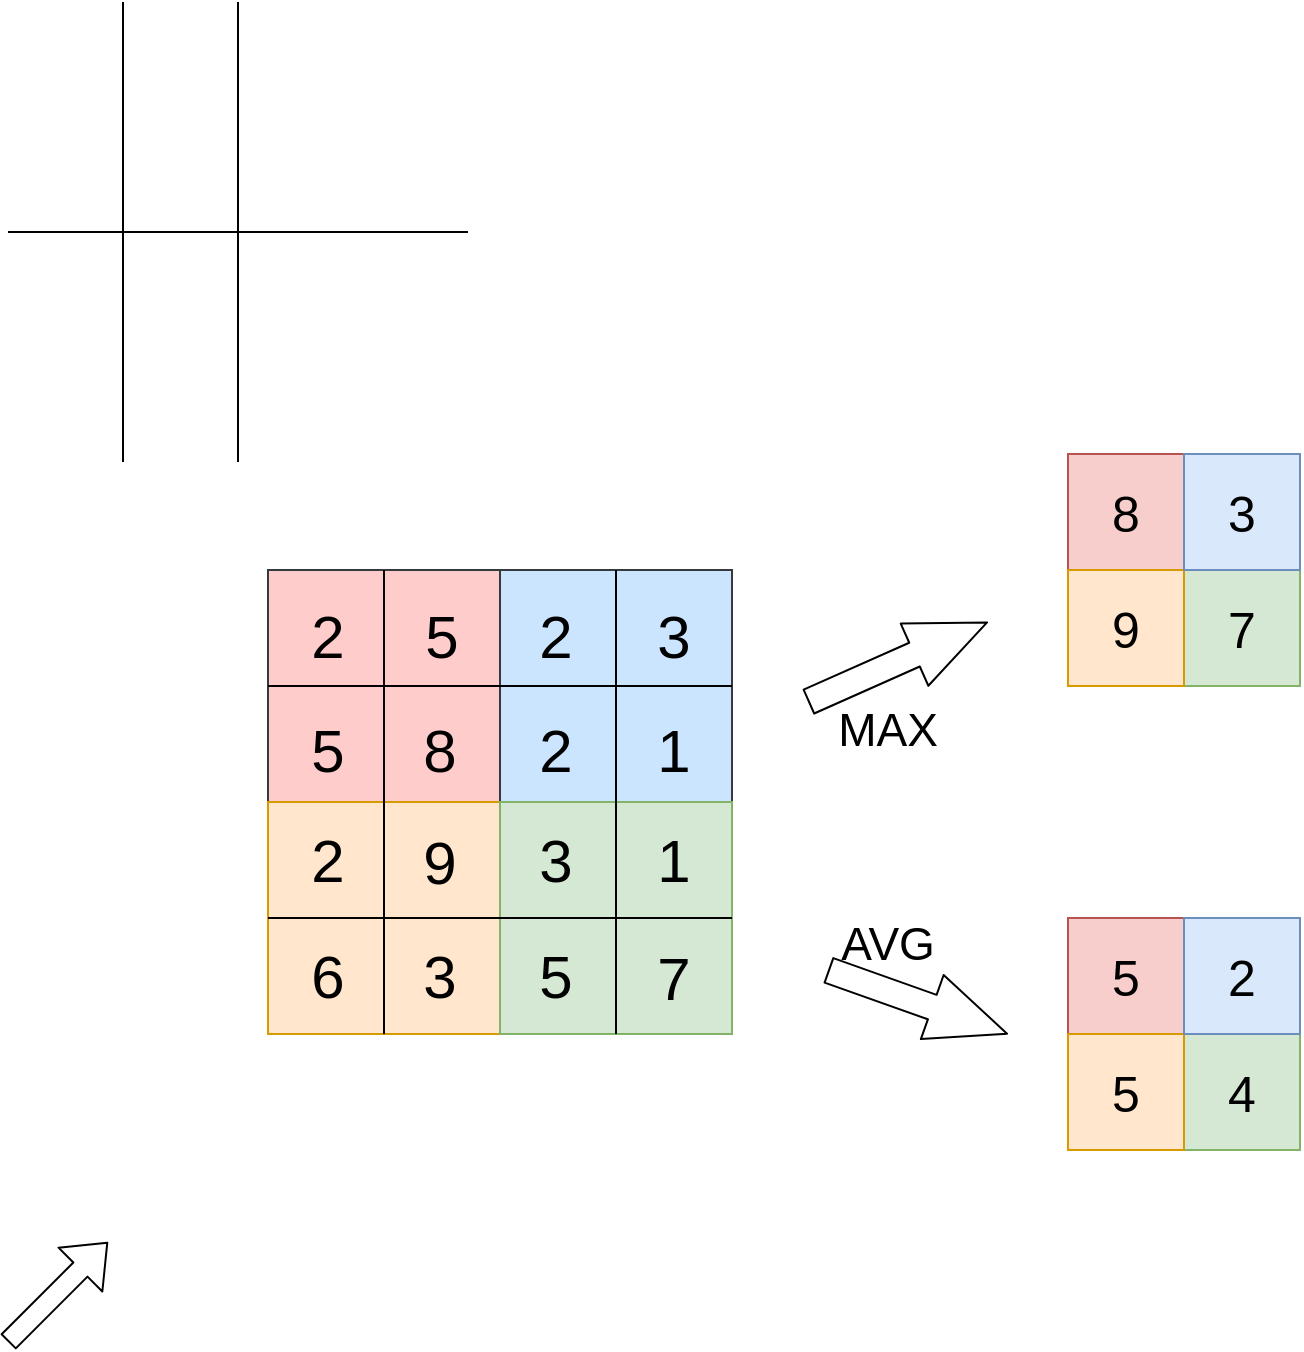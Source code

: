 <mxfile version="12.1.2" type="github" pages="1">
  <diagram id="QEVr7wvfZW63wJ_uZL5w" name="Page-1">
    <mxGraphModel dx="2031" dy="1089" grid="1" gridSize="10" guides="1" tooltips="1" connect="1" arrows="1" fold="1" page="1" pageScale="1" pageWidth="827" pageHeight="1169" math="0" shadow="0">
      <root>
        <mxCell id="0"/>
        <mxCell id="1" parent="0"/>
        <mxCell id="JqxxNo1I9hSQXzHo5P-l-2" value="" style="endArrow=none;html=1;exitX=0;exitY=0.5;exitDx=0;exitDy=0;entryX=1;entryY=0.5;entryDx=0;entryDy=0;" parent="1" edge="1">
          <mxGeometry width="50" height="50" relative="1" as="geometry">
            <mxPoint x="150" y="335" as="sourcePoint"/>
            <mxPoint x="380" y="335" as="targetPoint"/>
          </mxGeometry>
        </mxCell>
        <mxCell id="JqxxNo1I9hSQXzHo5P-l-3" value="" style="endArrow=none;html=1;exitX=0.5;exitY=0;exitDx=0;exitDy=0;entryX=0.5;entryY=1;entryDx=0;entryDy=0;" parent="1" edge="1">
          <mxGeometry width="50" height="50" relative="1" as="geometry">
            <mxPoint x="265" y="220" as="sourcePoint"/>
            <mxPoint x="265" y="450" as="targetPoint"/>
          </mxGeometry>
        </mxCell>
        <mxCell id="JqxxNo1I9hSQXzHo5P-l-4" value="" style="endArrow=none;html=1;entryX=0.25;entryY=1;entryDx=0;entryDy=0;exitX=0.25;exitY=0;exitDx=0;exitDy=0;" parent="1" edge="1">
          <mxGeometry width="50" height="50" relative="1" as="geometry">
            <mxPoint x="207.5" y="220" as="sourcePoint"/>
            <mxPoint x="207.5" y="450" as="targetPoint"/>
          </mxGeometry>
        </mxCell>
        <mxCell id="JqxxNo1I9hSQXzHo5P-l-5" value="" style="whiteSpace=wrap;html=1;aspect=fixed;fillColor=#ffcccc;strokeColor=#36393d;" parent="1" vertex="1">
          <mxGeometry x="280" y="504" width="116" height="116" as="geometry"/>
        </mxCell>
        <mxCell id="JqxxNo1I9hSQXzHo5P-l-6" value="" style="whiteSpace=wrap;html=1;aspect=fixed;fillColor=#cce5ff;strokeColor=#36393d;" parent="1" vertex="1">
          <mxGeometry x="396" y="504" width="116" height="116" as="geometry"/>
        </mxCell>
        <mxCell id="JqxxNo1I9hSQXzHo5P-l-7" value="" style="whiteSpace=wrap;html=1;aspect=fixed;fillColor=#ffe6cc;strokeColor=#d79b00;" parent="1" vertex="1">
          <mxGeometry x="280" y="620" width="116" height="116" as="geometry"/>
        </mxCell>
        <mxCell id="JqxxNo1I9hSQXzHo5P-l-8" value="" style="whiteSpace=wrap;html=1;aspect=fixed;fillColor=#d5e8d4;strokeColor=#82b366;" parent="1" vertex="1">
          <mxGeometry x="396" y="620" width="116" height="116" as="geometry"/>
        </mxCell>
        <mxCell id="JqxxNo1I9hSQXzHo5P-l-10" value="" style="endArrow=none;html=1;entryX=0;entryY=0.5;entryDx=0;entryDy=0;exitX=1;exitY=0.5;exitDx=0;exitDy=0;" parent="1" source="JqxxNo1I9hSQXzHo5P-l-6" target="JqxxNo1I9hSQXzHo5P-l-5" edge="1">
          <mxGeometry width="50" height="50" relative="1" as="geometry">
            <mxPoint x="110" y="691" as="sourcePoint"/>
            <mxPoint x="218" y="640" as="targetPoint"/>
          </mxGeometry>
        </mxCell>
        <mxCell id="JqxxNo1I9hSQXzHo5P-l-11" value="" style="endArrow=none;html=1;entryX=0;entryY=0.5;entryDx=0;entryDy=0;exitX=1;exitY=0.5;exitDx=0;exitDy=0;" parent="1" source="JqxxNo1I9hSQXzHo5P-l-8" target="JqxxNo1I9hSQXzHo5P-l-7" edge="1">
          <mxGeometry width="50" height="50" relative="1" as="geometry">
            <mxPoint x="140" y="780" as="sourcePoint"/>
            <mxPoint x="220" y="700" as="targetPoint"/>
          </mxGeometry>
        </mxCell>
        <mxCell id="JqxxNo1I9hSQXzHo5P-l-12" value="" style="endArrow=none;html=1;entryX=0.5;entryY=0;entryDx=0;entryDy=0;exitX=0.5;exitY=1;exitDx=0;exitDy=0;" parent="1" source="JqxxNo1I9hSQXzHo5P-l-7" target="JqxxNo1I9hSQXzHo5P-l-5" edge="1">
          <mxGeometry width="50" height="50" relative="1" as="geometry">
            <mxPoint x="70" y="780" as="sourcePoint"/>
            <mxPoint x="120" y="730" as="targetPoint"/>
          </mxGeometry>
        </mxCell>
        <mxCell id="JqxxNo1I9hSQXzHo5P-l-13" value="" style="endArrow=none;html=1;entryX=0.5;entryY=0;entryDx=0;entryDy=0;exitX=0.5;exitY=1;exitDx=0;exitDy=0;" parent="1" source="JqxxNo1I9hSQXzHo5P-l-8" target="JqxxNo1I9hSQXzHo5P-l-6" edge="1">
          <mxGeometry width="50" height="50" relative="1" as="geometry">
            <mxPoint x="160" y="880" as="sourcePoint"/>
            <mxPoint x="210" y="830" as="targetPoint"/>
          </mxGeometry>
        </mxCell>
        <mxCell id="JqxxNo1I9hSQXzHo5P-l-16" value="8" style="whiteSpace=wrap;html=1;aspect=fixed;fillColor=#f8cecc;strokeColor=#b85450;fontSize=25;" parent="1" vertex="1">
          <mxGeometry x="680" y="446" width="58" height="58" as="geometry"/>
        </mxCell>
        <mxCell id="JqxxNo1I9hSQXzHo5P-l-17" value="7" style="whiteSpace=wrap;html=1;aspect=fixed;fillColor=#d5e8d4;strokeColor=#82b366;fontSize=25;" parent="1" vertex="1">
          <mxGeometry x="738" y="504" width="58" height="58" as="geometry"/>
        </mxCell>
        <mxCell id="JqxxNo1I9hSQXzHo5P-l-18" value="9" style="whiteSpace=wrap;html=1;aspect=fixed;fillColor=#ffe6cc;strokeColor=#d79b00;fontSize=25;" parent="1" vertex="1">
          <mxGeometry x="680" y="504" width="58" height="58" as="geometry"/>
        </mxCell>
        <mxCell id="JqxxNo1I9hSQXzHo5P-l-19" value="3" style="whiteSpace=wrap;html=1;aspect=fixed;fillColor=#dae8fc;strokeColor=#6c8ebf;fontSize=25;" parent="1" vertex="1">
          <mxGeometry x="738" y="446" width="58" height="58" as="geometry"/>
        </mxCell>
        <mxCell id="JqxxNo1I9hSQXzHo5P-l-20" value="&lt;font style=&quot;font-size: 30px&quot;&gt;2&lt;/font&gt;" style="text;html=1;strokeColor=none;fillColor=none;align=center;verticalAlign=middle;whiteSpace=wrap;rounded=0;" parent="1" vertex="1">
          <mxGeometry x="290" y="520" width="40" height="34" as="geometry"/>
        </mxCell>
        <mxCell id="JqxxNo1I9hSQXzHo5P-l-23" value="&lt;font style=&quot;font-size: 30px&quot;&gt;5&lt;/font&gt;" style="text;html=1;strokeColor=none;fillColor=none;align=center;verticalAlign=middle;whiteSpace=wrap;rounded=0;" parent="1" vertex="1">
          <mxGeometry x="347" y="520" width="40" height="34" as="geometry"/>
        </mxCell>
        <mxCell id="JqxxNo1I9hSQXzHo5P-l-24" value="&lt;font style=&quot;font-size: 30px&quot;&gt;2&lt;/font&gt;" style="text;html=1;strokeColor=none;fillColor=none;align=center;verticalAlign=middle;whiteSpace=wrap;rounded=0;" parent="1" vertex="1">
          <mxGeometry x="404" y="520" width="40" height="34" as="geometry"/>
        </mxCell>
        <mxCell id="JqxxNo1I9hSQXzHo5P-l-25" value="&lt;font style=&quot;font-size: 30px&quot;&gt;3&lt;/font&gt;" style="text;html=1;strokeColor=none;fillColor=none;align=center;verticalAlign=middle;whiteSpace=wrap;rounded=0;" parent="1" vertex="1">
          <mxGeometry x="463" y="520" width="40" height="34" as="geometry"/>
        </mxCell>
        <mxCell id="JqxxNo1I9hSQXzHo5P-l-26" value="&lt;font style=&quot;font-size: 30px&quot;&gt;5&lt;/font&gt;" style="text;html=1;strokeColor=none;fillColor=none;align=center;verticalAlign=middle;whiteSpace=wrap;rounded=0;" parent="1" vertex="1">
          <mxGeometry x="290" y="577" width="40" height="34" as="geometry"/>
        </mxCell>
        <mxCell id="JqxxNo1I9hSQXzHo5P-l-27" value="&lt;font style=&quot;font-size: 30px&quot;&gt;8&lt;/font&gt;" style="text;html=1;strokeColor=none;fillColor=none;align=center;verticalAlign=middle;whiteSpace=wrap;rounded=0;" parent="1" vertex="1">
          <mxGeometry x="346" y="577" width="40" height="34" as="geometry"/>
        </mxCell>
        <mxCell id="JqxxNo1I9hSQXzHo5P-l-28" value="&lt;font style=&quot;font-size: 30px&quot;&gt;2&lt;/font&gt;" style="text;html=1;strokeColor=none;fillColor=none;align=center;verticalAlign=middle;whiteSpace=wrap;rounded=0;" parent="1" vertex="1">
          <mxGeometry x="404" y="577" width="40" height="34" as="geometry"/>
        </mxCell>
        <mxCell id="JqxxNo1I9hSQXzHo5P-l-30" value="&lt;font style=&quot;font-size: 30px&quot;&gt;2&lt;/font&gt;" style="text;html=1;strokeColor=none;fillColor=none;align=center;verticalAlign=middle;whiteSpace=wrap;rounded=0;" parent="1" vertex="1">
          <mxGeometry x="290" y="632" width="40" height="34" as="geometry"/>
        </mxCell>
        <mxCell id="JqxxNo1I9hSQXzHo5P-l-31" value="&lt;font style=&quot;font-size: 30px&quot;&gt;9&lt;/font&gt;" style="text;html=1;strokeColor=none;fillColor=none;align=center;verticalAlign=middle;whiteSpace=wrap;rounded=0;" parent="1" vertex="1">
          <mxGeometry x="346" y="633" width="40" height="34" as="geometry"/>
        </mxCell>
        <mxCell id="JqxxNo1I9hSQXzHo5P-l-32" value="&lt;font style=&quot;font-size: 30px&quot;&gt;3&lt;/font&gt;" style="text;html=1;strokeColor=none;fillColor=none;align=center;verticalAlign=middle;whiteSpace=wrap;rounded=0;" parent="1" vertex="1">
          <mxGeometry x="404" y="632" width="40" height="34" as="geometry"/>
        </mxCell>
        <mxCell id="JqxxNo1I9hSQXzHo5P-l-33" value="&lt;font style=&quot;font-size: 30px&quot;&gt;1&lt;/font&gt;" style="text;html=1;strokeColor=none;fillColor=none;align=center;verticalAlign=middle;whiteSpace=wrap;rounded=0;" parent="1" vertex="1">
          <mxGeometry x="463" y="632" width="40" height="34" as="geometry"/>
        </mxCell>
        <mxCell id="JqxxNo1I9hSQXzHo5P-l-34" value="&lt;font style=&quot;font-size: 30px&quot;&gt;6&lt;/font&gt;" style="text;html=1;strokeColor=none;fillColor=none;align=center;verticalAlign=middle;whiteSpace=wrap;rounded=0;" parent="1" vertex="1">
          <mxGeometry x="290" y="690" width="40" height="34" as="geometry"/>
        </mxCell>
        <mxCell id="JqxxNo1I9hSQXzHo5P-l-35" value="&lt;font style=&quot;font-size: 30px&quot;&gt;3&lt;/font&gt;" style="text;html=1;strokeColor=none;fillColor=none;align=center;verticalAlign=middle;whiteSpace=wrap;rounded=0;" parent="1" vertex="1">
          <mxGeometry x="346" y="690" width="40" height="34" as="geometry"/>
        </mxCell>
        <mxCell id="JqxxNo1I9hSQXzHo5P-l-36" value="&lt;font style=&quot;font-size: 30px&quot;&gt;5&lt;/font&gt;" style="text;html=1;strokeColor=none;fillColor=none;align=center;verticalAlign=middle;whiteSpace=wrap;rounded=0;" parent="1" vertex="1">
          <mxGeometry x="404" y="690" width="40" height="34" as="geometry"/>
        </mxCell>
        <mxCell id="JqxxNo1I9hSQXzHo5P-l-37" value="&lt;font style=&quot;font-size: 30px&quot;&gt;7&lt;/font&gt;" style="text;html=1;strokeColor=none;fillColor=none;align=center;verticalAlign=middle;whiteSpace=wrap;rounded=0;" parent="1" vertex="1">
          <mxGeometry x="463" y="691" width="40" height="34" as="geometry"/>
        </mxCell>
        <mxCell id="JqxxNo1I9hSQXzHo5P-l-38" value="&lt;font style=&quot;font-size: 30px&quot;&gt;1&lt;/font&gt;" style="text;html=1;strokeColor=none;fillColor=none;align=center;verticalAlign=middle;whiteSpace=wrap;rounded=0;" parent="1" vertex="1">
          <mxGeometry x="463" y="577" width="40" height="34" as="geometry"/>
        </mxCell>
        <mxCell id="JqxxNo1I9hSQXzHo5P-l-41" style="edgeStyle=orthogonalEdgeStyle;rounded=0;orthogonalLoop=1;jettySize=auto;html=1;exitX=0.5;exitY=1;exitDx=0;exitDy=0;fontSize=25;" parent="1" edge="1">
          <mxGeometry relative="1" as="geometry">
            <mxPoint x="655" y="599" as="sourcePoint"/>
            <mxPoint x="655" y="599" as="targetPoint"/>
          </mxGeometry>
        </mxCell>
        <mxCell id="h011N8lEmb2DcFqL1Mn1-1" value="5" style="whiteSpace=wrap;html=1;aspect=fixed;fillColor=#f8cecc;strokeColor=#b85450;fontSize=25;" vertex="1" parent="1">
          <mxGeometry x="680" y="678" width="58" height="58" as="geometry"/>
        </mxCell>
        <mxCell id="h011N8lEmb2DcFqL1Mn1-2" value="4" style="whiteSpace=wrap;html=1;aspect=fixed;fillColor=#d5e8d4;strokeColor=#82b366;fontSize=25;" vertex="1" parent="1">
          <mxGeometry x="738" y="736" width="58" height="58" as="geometry"/>
        </mxCell>
        <mxCell id="h011N8lEmb2DcFqL1Mn1-3" value="5" style="whiteSpace=wrap;html=1;aspect=fixed;fillColor=#ffe6cc;strokeColor=#d79b00;fontSize=25;" vertex="1" parent="1">
          <mxGeometry x="680" y="736" width="58" height="58" as="geometry"/>
        </mxCell>
        <mxCell id="h011N8lEmb2DcFqL1Mn1-4" value="2" style="whiteSpace=wrap;html=1;aspect=fixed;fillColor=#dae8fc;strokeColor=#6c8ebf;fontSize=25;" vertex="1" parent="1">
          <mxGeometry x="738" y="678" width="58" height="58" as="geometry"/>
        </mxCell>
        <mxCell id="h011N8lEmb2DcFqL1Mn1-11" value="" style="shape=flexArrow;endArrow=classic;html=1;" edge="1" parent="1">
          <mxGeometry width="50" height="50" relative="1" as="geometry">
            <mxPoint x="150" y="890" as="sourcePoint"/>
            <mxPoint x="200" y="840" as="targetPoint"/>
          </mxGeometry>
        </mxCell>
        <mxCell id="h011N8lEmb2DcFqL1Mn1-12" value="" style="shape=flexArrow;endArrow=classic;html=1;width=13;endSize=12.9;" edge="1" parent="1">
          <mxGeometry width="50" height="50" relative="1" as="geometry">
            <mxPoint x="550" y="570" as="sourcePoint"/>
            <mxPoint x="640" y="530" as="targetPoint"/>
          </mxGeometry>
        </mxCell>
        <mxCell id="h011N8lEmb2DcFqL1Mn1-13" value="" style="shape=flexArrow;endArrow=classic;html=1;width=13;endSize=12.9;" edge="1" parent="1">
          <mxGeometry width="50" height="50" relative="1" as="geometry">
            <mxPoint x="560" y="704" as="sourcePoint"/>
            <mxPoint x="650" y="736" as="targetPoint"/>
          </mxGeometry>
        </mxCell>
        <mxCell id="h011N8lEmb2DcFqL1Mn1-14" value="MAX" style="text;html=1;strokeColor=none;fillColor=none;align=center;verticalAlign=middle;whiteSpace=wrap;rounded=0;fontSize=23;" vertex="1" parent="1">
          <mxGeometry x="570" y="574" width="40" height="20" as="geometry"/>
        </mxCell>
        <mxCell id="h011N8lEmb2DcFqL1Mn1-16" value="AVG" style="text;html=1;strokeColor=none;fillColor=none;align=center;verticalAlign=middle;whiteSpace=wrap;rounded=0;fontSize=23;" vertex="1" parent="1">
          <mxGeometry x="570" y="681" width="40" height="20" as="geometry"/>
        </mxCell>
      </root>
    </mxGraphModel>
  </diagram>
</mxfile>
